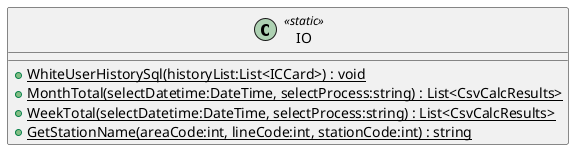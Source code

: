 @startuml
class IO <<static>> {
    + {static} WhiteUserHistorySql(historyList:List<ICCard>) : void
    + {static} MonthTotal(selectDatetime:DateTime, selectProcess:string) : List<CsvCalcResults>
    + {static} WeekTotal(selectDatetime:DateTime, selectProcess:string) : List<CsvCalcResults>
    + {static} GetStationName(areaCode:int, lineCode:int, stationCode:int) : string
}
@enduml
